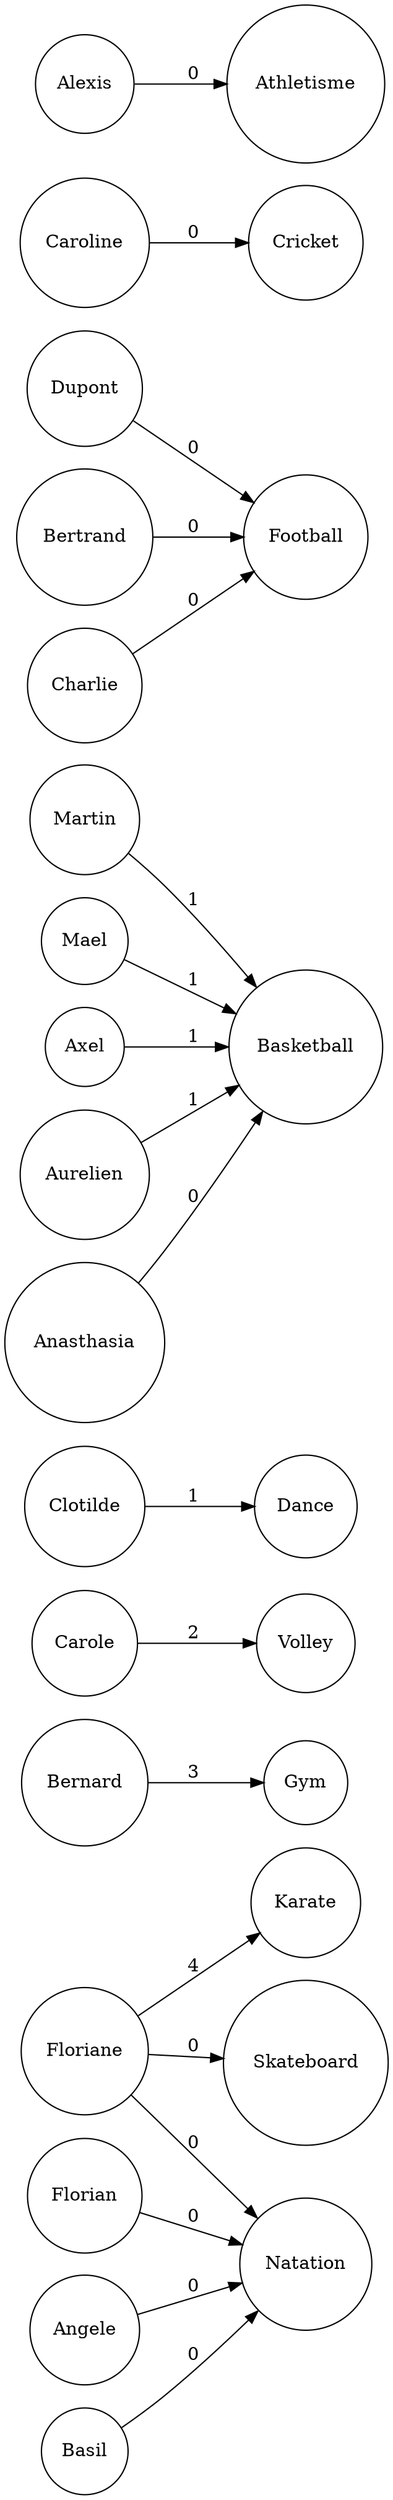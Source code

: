 digraph finite_state_machine {
	rankdir=LR;
	node [shape = circle];
	Floriane -> Karate [ label = "4" ];
	Floriane -> Skateboard [ label = "0" ];
	Floriane -> Natation [ label = "0" ];
	Florian -> Natation [ label = "0" ];
	Bernard -> Gym [ label = "3" ];
	Carole -> Volley [ label = "2" ];
	Clotilde -> Dance [ label = "1" ];
	Martin -> Basketball [ label = "1" ];
	Mael -> Basketball [ label = "1" ];
	Axel -> Basketball [ label = "1" ];
	Aurelien -> Basketball [ label = "1" ];
	Anasthasia -> Basketball [ label = "0" ];
	Dupont -> Football [ label = "0" ];
	Bertrand -> Football [ label = "0" ];
	Charlie -> Football [ label = "0" ];
	Caroline -> Cricket [ label = "0" ];
	Angele -> Natation [ label = "0" ];
	Alexis -> Athletisme [ label = "0" ];
	Basil -> Natation [ label = "0" ];
}
